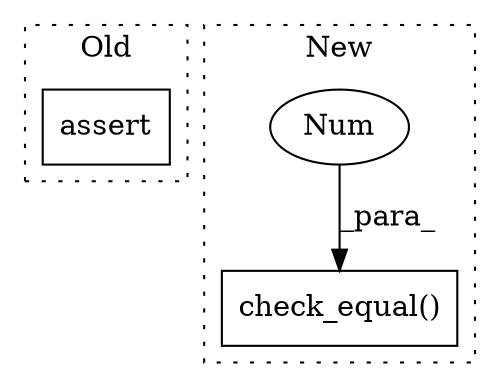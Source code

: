 digraph G {
subgraph cluster0 {
1 [label="assert" a="65" s="386" l="7" shape="box"];
label = "Old";
style="dotted";
}
subgraph cluster1 {
2 [label="check_equal()" a="75" s="96,166" l="36,111" shape="box"];
3 [label="Num" a="76" s="165" l="1" shape="ellipse"];
label = "New";
style="dotted";
}
3 -> 2 [label="_para_"];
}